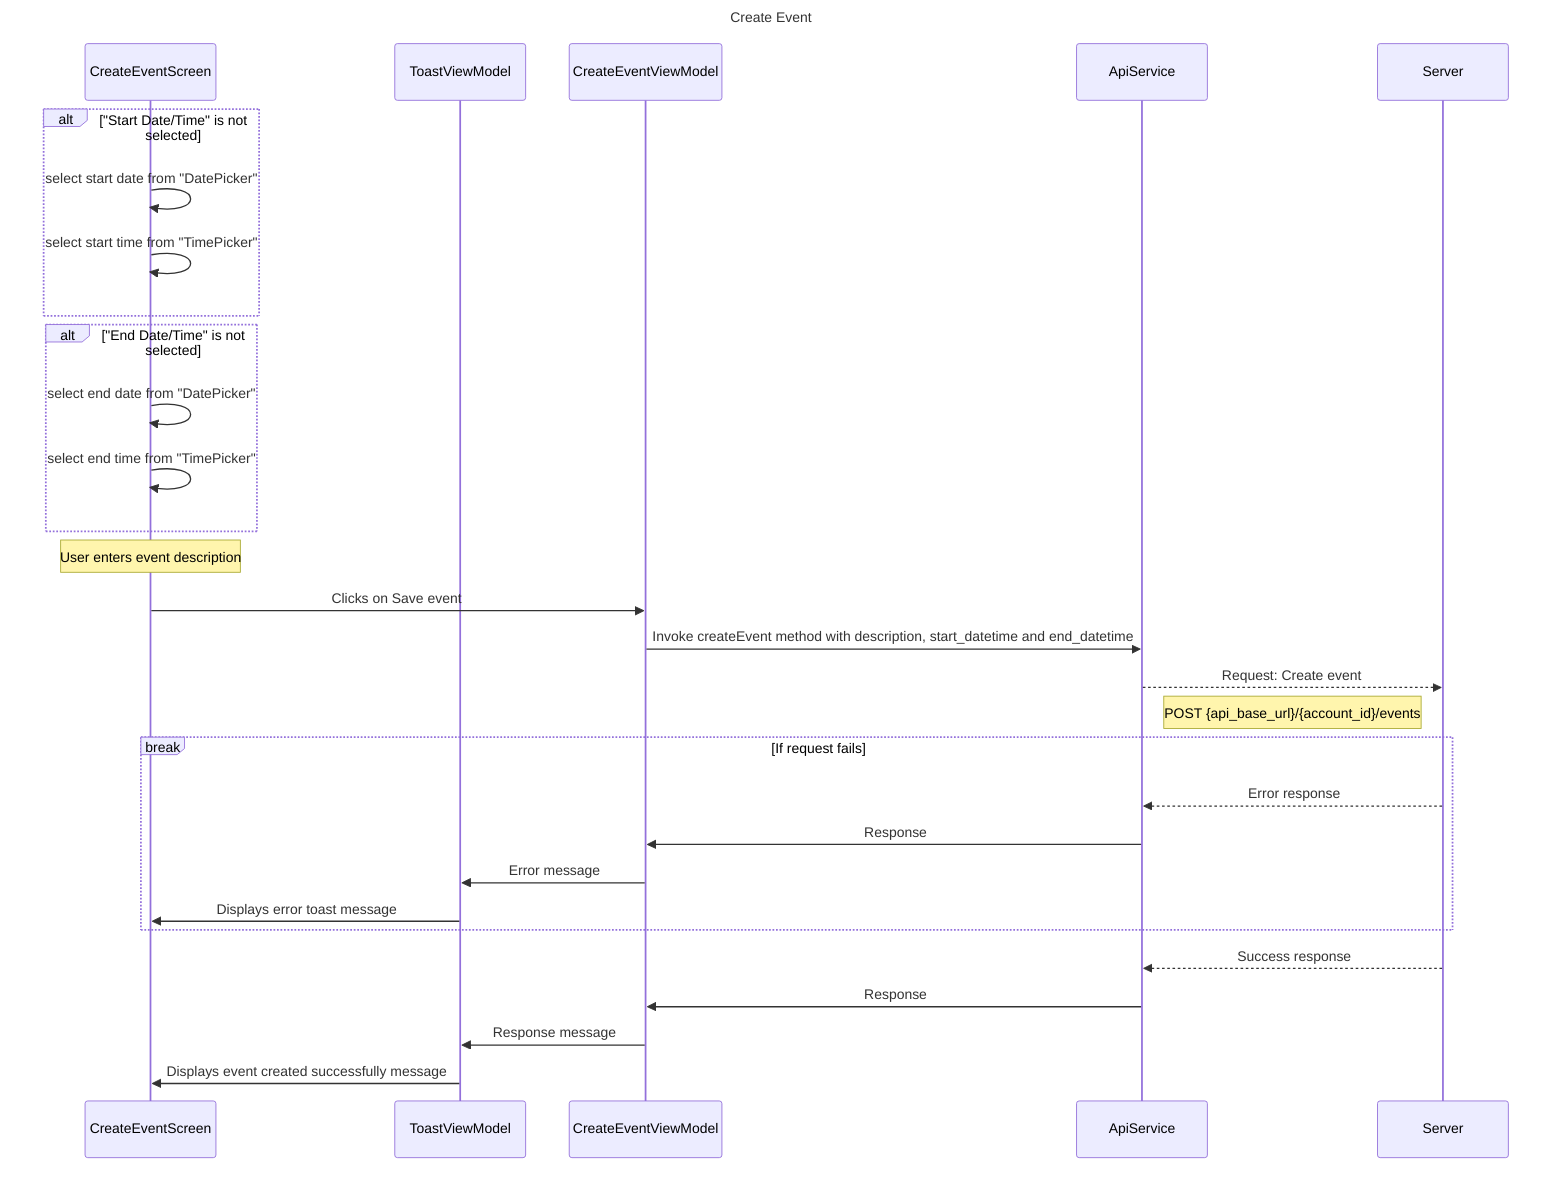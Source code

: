 sequenceDiagram
    title Create Event

    participant CES as CreateEventScreen
    participant TVM as ToastViewModel
    participant CEVM as CreateEventViewModel
    participant AS as ApiService
    participant S as Server

    alt  "Start Date/Time" is not selected
        CES->>CES: select start date from "DatePicker"
        CES->>CES: select start time from "TimePicker"
    end

    alt  "End Date/Time" is not selected
        CES->>CES: select end date from "DatePicker"
        CES->>CES: select end time from "TimePicker"
    end

    note over CES: User enters event description

    CES->>CEVM : Clicks on Save event
    CEVM->>AS: Invoke createEvent method with description, start_datetime and end_datetime
    AS-->>S : Request: Create event
    note right of AS: POST {api_base_url}/{account_id}/events

    break If request fails
        S-->>AS: Error response
        AS->>CEVM: Response
        CEVM->>TVM: Error message
        TVM->>CES: Displays error toast message
    end
    
    S-->>AS: Success response
    AS->>CEVM: Response
    CEVM->>TVM: Response message
    TVM->>CES: Displays event created successfully message